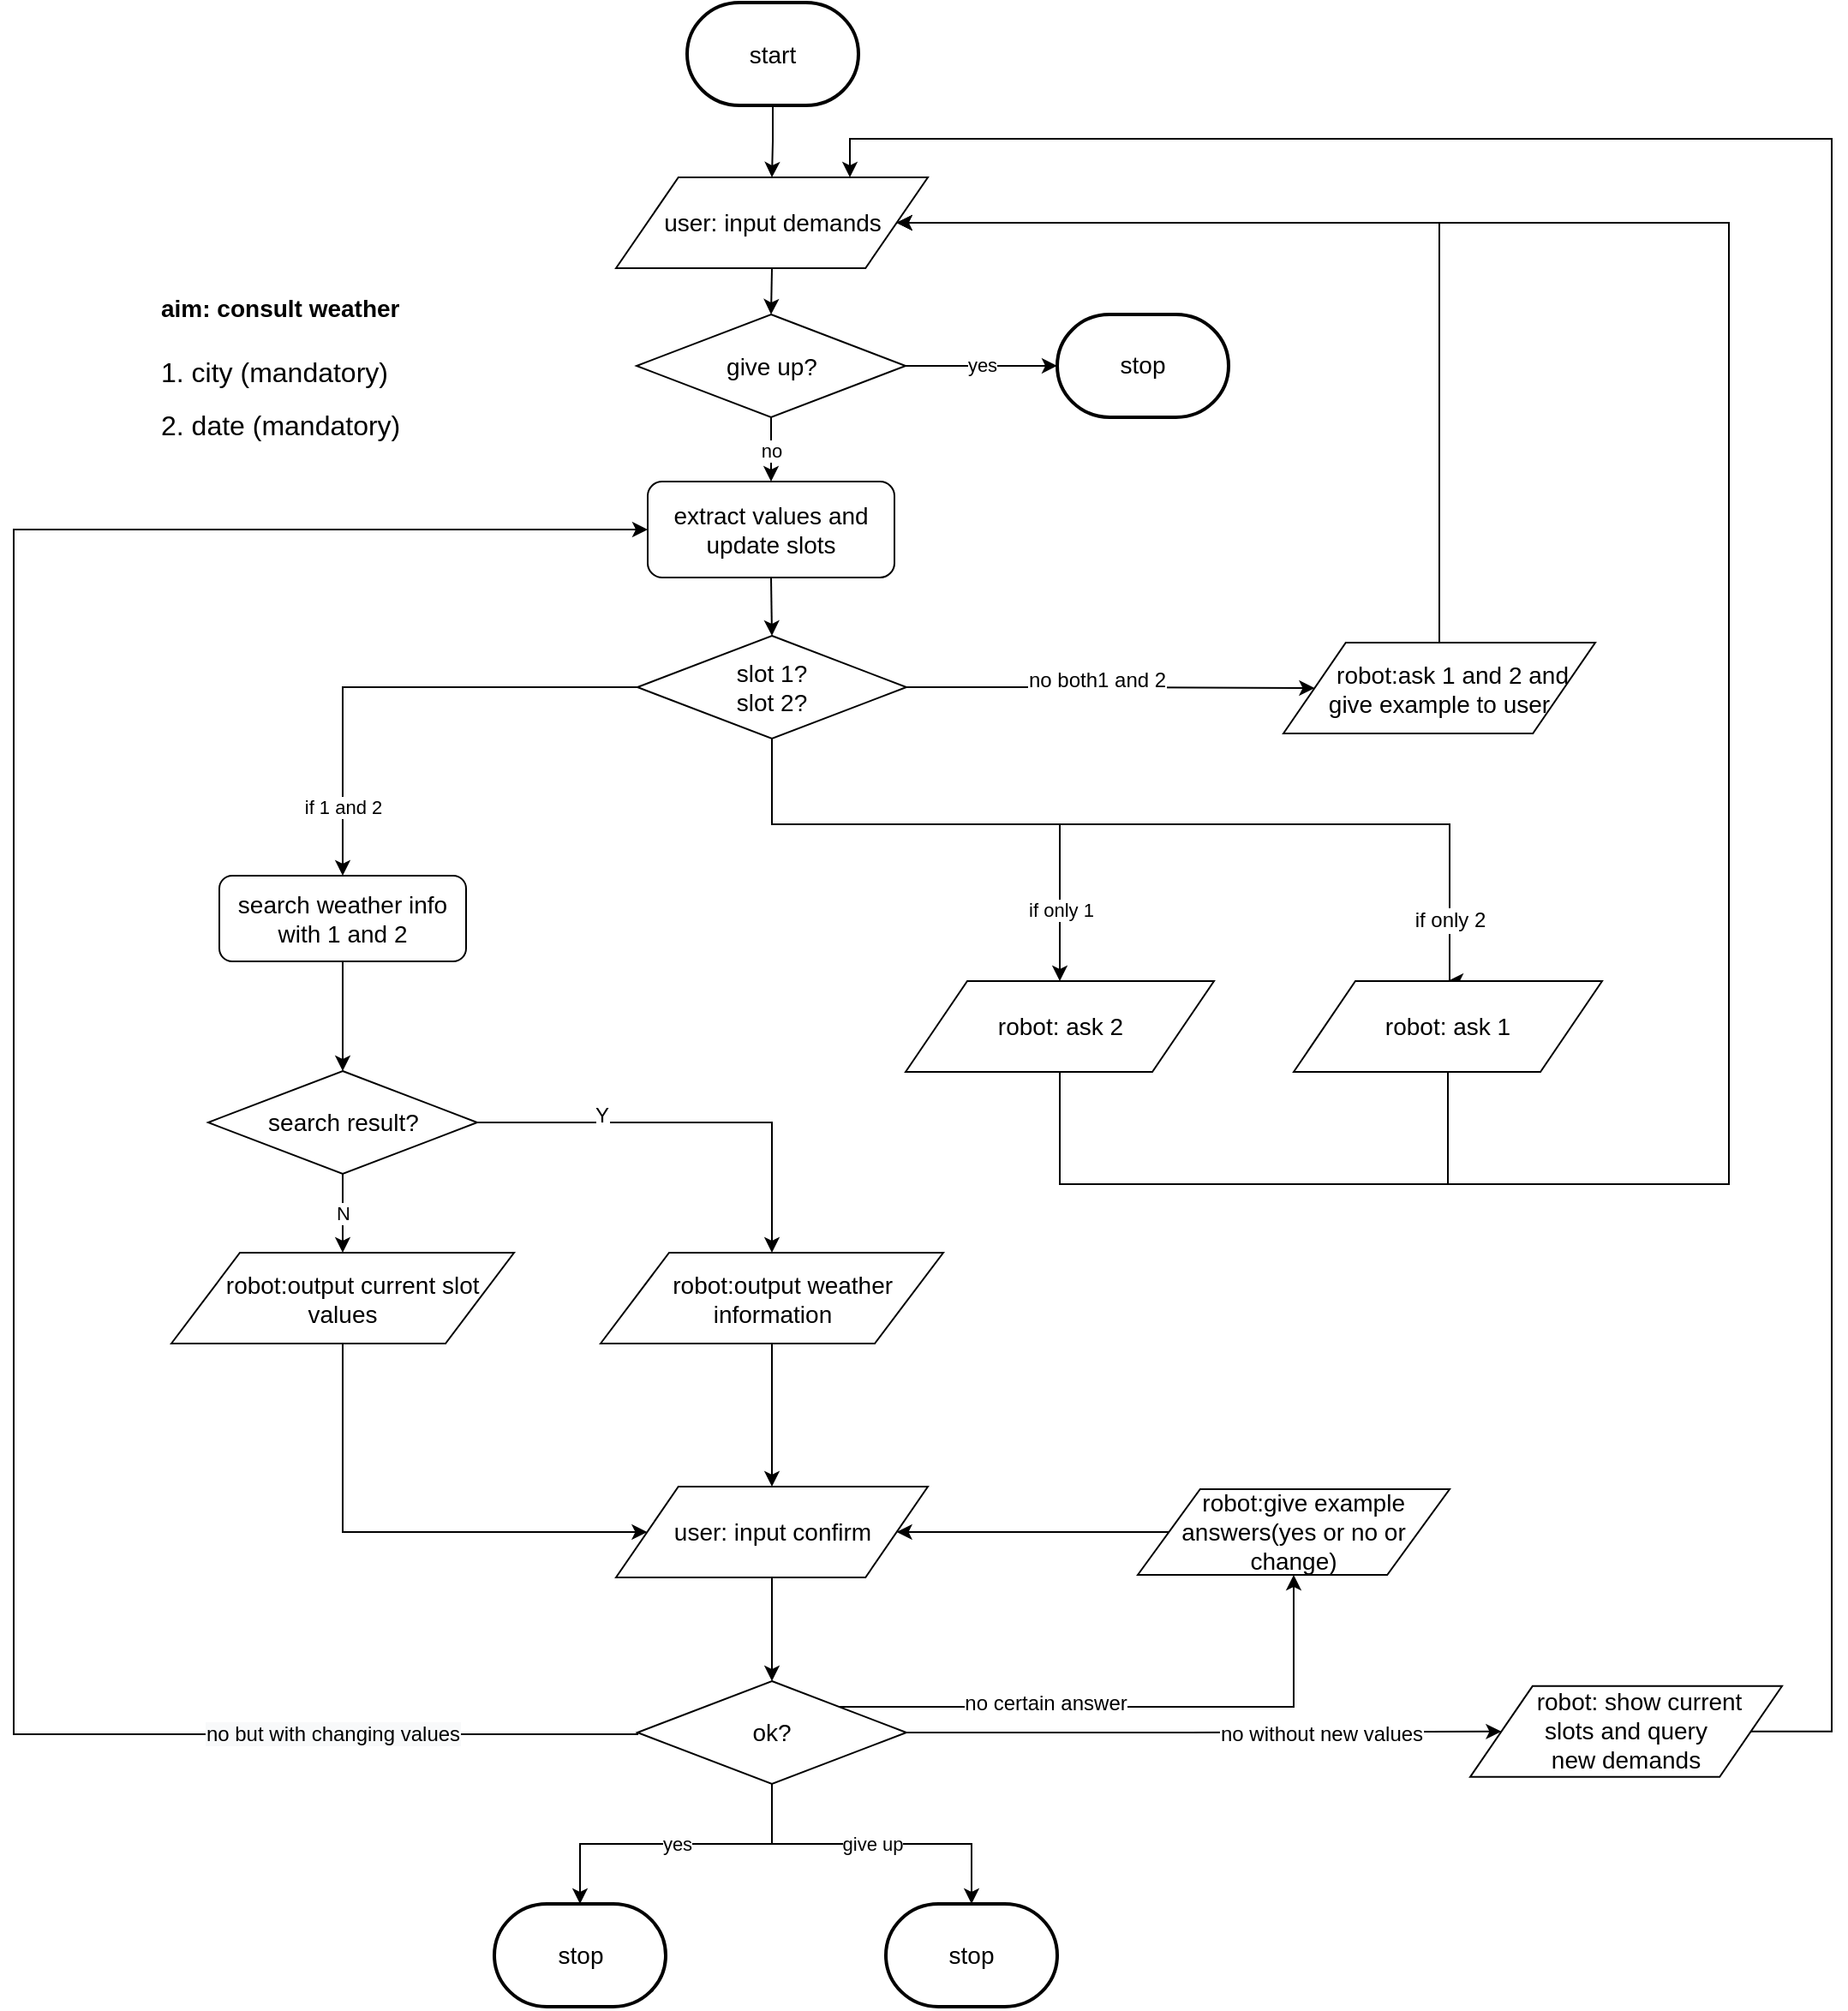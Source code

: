 <mxfile version="12.2.3" type="github" pages="1">
  <diagram id="l5Uh_Jkxbw_3MJGxyL1G" name="Page-1">
    <mxGraphModel dx="768" dy="1630" grid="1" gridSize="10" guides="1" tooltips="1" connect="1" arrows="1" fold="1" page="1" pageScale="1" pageWidth="827" pageHeight="1169" math="0" shadow="0">
      <root>
        <mxCell id="0"/>
        <mxCell id="1" parent="0"/>
        <mxCell id="T2Pn94c-PPf0k7RdbfTk-105" value="&lt;h1&gt;&lt;font style=&quot;font-size: 14px&quot;&gt;aim: consult weather&lt;/font&gt;&lt;/h1&gt;&lt;p&gt;&lt;font size=&quot;3&quot;&gt;1. city (mandatory)&lt;br&gt;&lt;/font&gt;&lt;/p&gt;&lt;p&gt;&lt;font size=&quot;3&quot;&gt;2. date (mandatory)&lt;/font&gt;&lt;/p&gt;" style="text;html=1;strokeColor=none;fillColor=none;spacing=5;spacingTop=-20;whiteSpace=wrap;overflow=hidden;rounded=0;" parent="1" vertex="1">
          <mxGeometry x="229.5" y="115.5" width="250" height="131" as="geometry"/>
        </mxCell>
        <mxCell id="T2Pn94c-PPf0k7RdbfTk-106" style="edgeStyle=orthogonalEdgeStyle;rounded=0;orthogonalLoop=1;jettySize=auto;html=1;exitX=1;exitY=0.5;exitDx=0;exitDy=0;entryX=0;entryY=0.5;entryDx=0;entryDy=0;" parent="1" source="T2Pn94c-PPf0k7RdbfTk-111" target="T2Pn94c-PPf0k7RdbfTk-119" edge="1">
          <mxGeometry relative="1" as="geometry">
            <mxPoint x="972" y="481.5" as="targetPoint"/>
          </mxGeometry>
        </mxCell>
        <mxCell id="T2Pn94c-PPf0k7RdbfTk-107" value="no both1 and 2" style="text;html=1;resizable=0;points=[];align=center;verticalAlign=middle;labelBackgroundColor=#ffffff;" parent="T2Pn94c-PPf0k7RdbfTk-106" vertex="1" connectable="0">
          <mxGeometry x="-0.07" y="5" relative="1" as="geometry">
            <mxPoint as="offset"/>
          </mxGeometry>
        </mxCell>
        <mxCell id="T2Pn94c-PPf0k7RdbfTk-159" style="edgeStyle=orthogonalEdgeStyle;rounded=0;orthogonalLoop=1;jettySize=auto;html=1;exitX=0.5;exitY=1;exitDx=0;exitDy=0;entryX=0.5;entryY=0;entryDx=0;entryDy=0;" parent="1" source="T2Pn94c-PPf0k7RdbfTk-111" target="T2Pn94c-PPf0k7RdbfTk-163" edge="1">
          <mxGeometry relative="1" as="geometry">
            <mxPoint x="382" y="500" as="targetPoint"/>
            <Array as="points">
              <mxPoint x="591" y="440"/>
              <mxPoint x="987" y="440"/>
            </Array>
          </mxGeometry>
        </mxCell>
        <mxCell id="T2Pn94c-PPf0k7RdbfTk-161" value="if only 2" style="text;html=1;resizable=0;points=[];align=center;verticalAlign=middle;labelBackgroundColor=#ffffff;" parent="T2Pn94c-PPf0k7RdbfTk-159" vertex="1" connectable="0">
          <mxGeometry x="0.7" relative="1" as="geometry">
            <mxPoint y="44" as="offset"/>
          </mxGeometry>
        </mxCell>
        <mxCell id="T2Pn94c-PPf0k7RdbfTk-111" value="&lt;font style=&quot;font-size: 14px&quot;&gt;slot 1?&lt;br&gt;slot 2?&lt;br&gt;&lt;/font&gt;" style="rhombus;whiteSpace=wrap;html=1;" parent="1" vertex="1">
          <mxGeometry x="513" y="330" width="157" height="60" as="geometry"/>
        </mxCell>
        <mxCell id="T2Pn94c-PPf0k7RdbfTk-112" style="edgeStyle=orthogonalEdgeStyle;rounded=0;orthogonalLoop=1;jettySize=auto;html=1;exitX=1;exitY=0.5;exitDx=0;exitDy=0;entryX=0.75;entryY=0;entryDx=0;entryDy=0;" parent="1" source="T2Pn94c-PPf0k7RdbfTk-113" target="T2Pn94c-PPf0k7RdbfTk-117" edge="1">
          <mxGeometry relative="1" as="geometry">
            <Array as="points">
              <mxPoint x="1210" y="970"/>
              <mxPoint x="1210" y="40"/>
              <mxPoint x="637" y="40"/>
            </Array>
          </mxGeometry>
        </mxCell>
        <mxCell id="T2Pn94c-PPf0k7RdbfTk-113" value="&lt;font style=&quot;font-size: 14px&quot;&gt;&amp;nbsp; &amp;nbsp; robot: show current &lt;br&gt;slots and&amp;nbsp;&lt;/font&gt;&lt;span style=&quot;font-size: 14px&quot;&gt;query &lt;br&gt;new demands&lt;/span&gt;" style="shape=parallelogram;perimeter=parallelogramPerimeter;whiteSpace=wrap;html=1;" parent="1" vertex="1">
          <mxGeometry x="999" y="942.905" width="182" height="53" as="geometry"/>
        </mxCell>
        <mxCell id="T2Pn94c-PPf0k7RdbfTk-114" value="" style="edgeStyle=orthogonalEdgeStyle;rounded=0;orthogonalLoop=1;jettySize=auto;html=1;" parent="1" source="T2Pn94c-PPf0k7RdbfTk-115" target="T2Pn94c-PPf0k7RdbfTk-117" edge="1">
          <mxGeometry relative="1" as="geometry"/>
        </mxCell>
        <mxCell id="T2Pn94c-PPf0k7RdbfTk-115" value="&lt;span style=&quot;font-size: 14px&quot;&gt;start&lt;/span&gt;" style="strokeWidth=2;html=1;shape=mxgraph.flowchart.terminator;whiteSpace=wrap;" parent="1" vertex="1">
          <mxGeometry x="542" y="-39.481" width="100" height="60" as="geometry"/>
        </mxCell>
        <mxCell id="T2Pn94c-PPf0k7RdbfTk-116" style="edgeStyle=orthogonalEdgeStyle;rounded=0;orthogonalLoop=1;jettySize=auto;html=1;exitX=0.5;exitY=1;exitDx=0;exitDy=0;entryX=0.5;entryY=0;entryDx=0;entryDy=0;" parent="1" source="T2Pn94c-PPf0k7RdbfTk-117" target="T2Pn94c-PPf0k7RdbfTk-157" edge="1">
          <mxGeometry relative="1" as="geometry"/>
        </mxCell>
        <mxCell id="T2Pn94c-PPf0k7RdbfTk-117" value="&lt;span style=&quot;font-size: 14px&quot;&gt;user: input demands&lt;/span&gt;" style="shape=parallelogram;perimeter=parallelogramPerimeter;whiteSpace=wrap;html=1;" parent="1" vertex="1">
          <mxGeometry x="500.5" y="62.5" width="182" height="53" as="geometry"/>
        </mxCell>
        <mxCell id="T2Pn94c-PPf0k7RdbfTk-118" style="edgeStyle=orthogonalEdgeStyle;rounded=0;orthogonalLoop=1;jettySize=auto;html=1;exitX=0.5;exitY=0;exitDx=0;exitDy=0;entryX=1;entryY=0.5;entryDx=0;entryDy=0;" parent="1" source="T2Pn94c-PPf0k7RdbfTk-119" target="T2Pn94c-PPf0k7RdbfTk-117" edge="1">
          <mxGeometry relative="1" as="geometry">
            <Array as="points">
              <mxPoint x="981" y="89"/>
            </Array>
          </mxGeometry>
        </mxCell>
        <mxCell id="T2Pn94c-PPf0k7RdbfTk-119" value="&lt;span style=&quot;font-size: 14px&quot;&gt;&amp;nbsp; &amp;nbsp; robot:ask 1 and 2 and &lt;br&gt;give example to user&lt;/span&gt;" style="shape=parallelogram;perimeter=parallelogramPerimeter;whiteSpace=wrap;html=1;" parent="1" vertex="1">
          <mxGeometry x="890" y="334" width="182" height="53" as="geometry"/>
        </mxCell>
        <mxCell id="T2Pn94c-PPf0k7RdbfTk-122" value="" style="edgeStyle=orthogonalEdgeStyle;rounded=0;orthogonalLoop=1;jettySize=auto;html=1;" parent="1" source="T2Pn94c-PPf0k7RdbfTk-123" target="T2Pn94c-PPf0k7RdbfTk-125" edge="1">
          <mxGeometry relative="1" as="geometry"/>
        </mxCell>
        <mxCell id="T2Pn94c-PPf0k7RdbfTk-123" value="&lt;span style=&quot;font-size: 14px ; white-space: normal&quot;&gt;&amp;nbsp; &amp;nbsp;robot:output weather information&lt;/span&gt;" style="shape=parallelogram;perimeter=parallelogramPerimeter;whiteSpace=wrap;html=1;" parent="1" vertex="1">
          <mxGeometry x="491.5" y="690" width="200" height="53" as="geometry"/>
        </mxCell>
        <mxCell id="T2Pn94c-PPf0k7RdbfTk-124" value="" style="edgeStyle=orthogonalEdgeStyle;rounded=0;orthogonalLoop=1;jettySize=auto;html=1;" parent="1" source="T2Pn94c-PPf0k7RdbfTk-125" target="T2Pn94c-PPf0k7RdbfTk-134" edge="1">
          <mxGeometry relative="1" as="geometry"/>
        </mxCell>
        <mxCell id="T2Pn94c-PPf0k7RdbfTk-125" value="&lt;span style=&quot;font-size: 14px&quot;&gt;user: input confirm&lt;/span&gt;" style="shape=parallelogram;perimeter=parallelogramPerimeter;whiteSpace=wrap;html=1;" parent="1" vertex="1">
          <mxGeometry x="500.5" y="826.5" width="182" height="53" as="geometry"/>
        </mxCell>
        <mxCell id="T2Pn94c-PPf0k7RdbfTk-126" style="edgeStyle=orthogonalEdgeStyle;rounded=0;orthogonalLoop=1;jettySize=auto;html=1;exitX=1;exitY=0;exitDx=0;exitDy=0;" parent="1" source="T2Pn94c-PPf0k7RdbfTk-134" target="T2Pn94c-PPf0k7RdbfTk-152" edge="1">
          <mxGeometry relative="1" as="geometry">
            <mxPoint x="650" y="940" as="sourcePoint"/>
          </mxGeometry>
        </mxCell>
        <mxCell id="T2Pn94c-PPf0k7RdbfTk-127" value="no certain answer" style="text;html=1;resizable=0;points=[];align=center;verticalAlign=middle;labelBackgroundColor=#ffffff;" parent="T2Pn94c-PPf0k7RdbfTk-126" vertex="1" connectable="0">
          <mxGeometry x="-0.3" relative="1" as="geometry">
            <mxPoint y="-2" as="offset"/>
          </mxGeometry>
        </mxCell>
        <mxCell id="T2Pn94c-PPf0k7RdbfTk-128" value="yes" style="edgeStyle=orthogonalEdgeStyle;rounded=0;orthogonalLoop=1;jettySize=auto;html=1;exitX=0.5;exitY=1;exitDx=0;exitDy=0;entryX=0.5;entryY=0;entryDx=0;entryDy=0;entryPerimeter=0;" parent="1" source="T2Pn94c-PPf0k7RdbfTk-134" target="T2Pn94c-PPf0k7RdbfTk-142" edge="1">
          <mxGeometry relative="1" as="geometry"/>
        </mxCell>
        <mxCell id="T2Pn94c-PPf0k7RdbfTk-129" style="edgeStyle=orthogonalEdgeStyle;rounded=0;orthogonalLoop=1;jettySize=auto;html=1;exitX=1;exitY=0.5;exitDx=0;exitDy=0;entryX=0;entryY=0.5;entryDx=0;entryDy=0;" parent="1" source="T2Pn94c-PPf0k7RdbfTk-134" target="T2Pn94c-PPf0k7RdbfTk-113" edge="1">
          <mxGeometry relative="1" as="geometry"/>
        </mxCell>
        <mxCell id="T2Pn94c-PPf0k7RdbfTk-130" value="no without new values" style="text;html=1;resizable=0;points=[];align=center;verticalAlign=middle;labelBackgroundColor=#ffffff;" parent="T2Pn94c-PPf0k7RdbfTk-129" vertex="1" connectable="0">
          <mxGeometry x="0.391" y="-1" relative="1" as="geometry">
            <mxPoint as="offset"/>
          </mxGeometry>
        </mxCell>
        <mxCell id="T2Pn94c-PPf0k7RdbfTk-131" style="edgeStyle=orthogonalEdgeStyle;rounded=0;orthogonalLoop=1;jettySize=auto;html=1;exitX=0;exitY=0.5;exitDx=0;exitDy=0;entryX=0;entryY=0.5;entryDx=0;entryDy=0;" parent="1" source="T2Pn94c-PPf0k7RdbfTk-134" target="T2Pn94c-PPf0k7RdbfTk-153" edge="1">
          <mxGeometry relative="1" as="geometry">
            <mxPoint x="234" y="969.571" as="targetPoint"/>
            <Array as="points">
              <mxPoint x="149" y="971"/>
              <mxPoint x="149" y="268"/>
            </Array>
          </mxGeometry>
        </mxCell>
        <mxCell id="T2Pn94c-PPf0k7RdbfTk-132" value="&lt;span style=&quot;text-align: left ; background-color: rgb(248 , 249 , 250)&quot;&gt;no but with changing values&lt;/span&gt;" style="text;html=1;resizable=0;points=[];align=center;verticalAlign=middle;labelBackgroundColor=#ffffff;" parent="T2Pn94c-PPf0k7RdbfTk-131" vertex="1" connectable="0">
          <mxGeometry x="-0.079" relative="1" as="geometry">
            <mxPoint x="186" y="297" as="offset"/>
          </mxGeometry>
        </mxCell>
        <mxCell id="T2Pn94c-PPf0k7RdbfTk-133" value="give up" style="edgeStyle=orthogonalEdgeStyle;rounded=0;orthogonalLoop=1;jettySize=auto;html=1;exitX=0.5;exitY=1;exitDx=0;exitDy=0;entryX=0.5;entryY=0;entryDx=0;entryDy=0;entryPerimeter=0;" parent="1" source="T2Pn94c-PPf0k7RdbfTk-134" target="T2Pn94c-PPf0k7RdbfTk-154" edge="1">
          <mxGeometry relative="1" as="geometry"/>
        </mxCell>
        <mxCell id="T2Pn94c-PPf0k7RdbfTk-134" value="&lt;font style=&quot;font-size: 14px&quot;&gt;ok?&lt;br&gt;&lt;/font&gt;" style="rhombus;whiteSpace=wrap;html=1;" parent="1" vertex="1">
          <mxGeometry x="513" y="940" width="157" height="60" as="geometry"/>
        </mxCell>
        <mxCell id="T2Pn94c-PPf0k7RdbfTk-135" value="if only 1" style="edgeStyle=orthogonalEdgeStyle;rounded=0;orthogonalLoop=1;jettySize=auto;html=1;exitX=0.5;exitY=1;exitDx=0;exitDy=0;entryX=0.5;entryY=0;entryDx=0;entryDy=0;" parent="1" source="T2Pn94c-PPf0k7RdbfTk-111" target="T2Pn94c-PPf0k7RdbfTk-162" edge="1">
          <mxGeometry x="0.733" relative="1" as="geometry">
            <mxPoint x="513" y="679.571" as="sourcePoint"/>
            <Array as="points">
              <mxPoint x="591" y="440"/>
              <mxPoint x="760" y="440"/>
            </Array>
            <mxPoint as="offset"/>
            <mxPoint x="122" y="500" as="targetPoint"/>
          </mxGeometry>
        </mxCell>
        <mxCell id="T2Pn94c-PPf0k7RdbfTk-137" value="if 1 and 2" style="edgeStyle=orthogonalEdgeStyle;rounded=0;orthogonalLoop=1;jettySize=auto;html=1;exitX=0;exitY=0.5;exitDx=0;exitDy=0;entryX=0.5;entryY=0;entryDx=0;entryDy=0;" parent="1" source="T2Pn94c-PPf0k7RdbfTk-111" target="T2Pn94c-PPf0k7RdbfTk-141" edge="1">
          <mxGeometry x="0.718" relative="1" as="geometry">
            <mxPoint as="offset"/>
            <mxPoint x="670.143" y="679.571" as="sourcePoint"/>
            <Array as="points">
              <mxPoint x="341" y="360"/>
            </Array>
          </mxGeometry>
        </mxCell>
        <mxCell id="T2Pn94c-PPf0k7RdbfTk-167" style="edgeStyle=orthogonalEdgeStyle;rounded=0;orthogonalLoop=1;jettySize=auto;html=1;exitX=0.5;exitY=1;exitDx=0;exitDy=0;entryX=0.5;entryY=0;entryDx=0;entryDy=0;" parent="1" source="T2Pn94c-PPf0k7RdbfTk-141" target="T2Pn94c-PPf0k7RdbfTk-166" edge="1">
          <mxGeometry relative="1" as="geometry"/>
        </mxCell>
        <mxCell id="T2Pn94c-PPf0k7RdbfTk-141" value="&lt;span style=&quot;font-size: 14px&quot;&gt;search weather info with 1 and 2&lt;/span&gt;" style="rounded=1;whiteSpace=wrap;html=1;" parent="1" vertex="1">
          <mxGeometry x="269" y="470" width="144" height="50" as="geometry"/>
        </mxCell>
        <mxCell id="T2Pn94c-PPf0k7RdbfTk-142" value="&lt;font style=&quot;font-size: 14px&quot;&gt;stop&lt;/font&gt;" style="strokeWidth=2;html=1;shape=mxgraph.flowchart.terminator;whiteSpace=wrap;" parent="1" vertex="1">
          <mxGeometry x="429.5" y="1070" width="100" height="60" as="geometry"/>
        </mxCell>
        <mxCell id="T2Pn94c-PPf0k7RdbfTk-143" style="edgeStyle=orthogonalEdgeStyle;rounded=0;orthogonalLoop=1;jettySize=auto;html=1;exitX=0.5;exitY=1;exitDx=0;exitDy=0;entryX=0.5;entryY=0;entryDx=0;entryDy=0;" parent="1" source="T2Pn94c-PPf0k7RdbfTk-153" target="T2Pn94c-PPf0k7RdbfTk-111" edge="1">
          <mxGeometry relative="1" as="geometry">
            <mxPoint x="591.571" y="296.714" as="sourcePoint"/>
          </mxGeometry>
        </mxCell>
        <mxCell id="T2Pn94c-PPf0k7RdbfTk-151" value="" style="edgeStyle=orthogonalEdgeStyle;rounded=0;orthogonalLoop=1;jettySize=auto;html=1;entryX=1;entryY=0.5;entryDx=0;entryDy=0;" parent="1" source="T2Pn94c-PPf0k7RdbfTk-152" target="T2Pn94c-PPf0k7RdbfTk-125" edge="1">
          <mxGeometry relative="1" as="geometry">
            <mxPoint x="706.8" y="853.5" as="targetPoint"/>
          </mxGeometry>
        </mxCell>
        <mxCell id="T2Pn94c-PPf0k7RdbfTk-152" value="&lt;span style=&quot;font-size: 14px&quot;&gt;&amp;nbsp; &amp;nbsp;robot:give example answers(yes or no or change)&lt;/span&gt;" style="shape=parallelogram;perimeter=parallelogramPerimeter;whiteSpace=wrap;html=1;" parent="1" vertex="1">
          <mxGeometry x="805" y="828" width="182" height="50" as="geometry"/>
        </mxCell>
        <mxCell id="T2Pn94c-PPf0k7RdbfTk-153" value="&lt;font style=&quot;font-size: 14px&quot;&gt;extract values and update slots&lt;/font&gt;" style="rounded=1;whiteSpace=wrap;html=1;" parent="1" vertex="1">
          <mxGeometry x="519" y="240" width="144" height="56" as="geometry"/>
        </mxCell>
        <mxCell id="T2Pn94c-PPf0k7RdbfTk-154" value="&lt;font style=&quot;font-size: 14px&quot;&gt;stop&lt;/font&gt;" style="strokeWidth=2;html=1;shape=mxgraph.flowchart.terminator;whiteSpace=wrap;" parent="1" vertex="1">
          <mxGeometry x="658" y="1070" width="100" height="60" as="geometry"/>
        </mxCell>
        <mxCell id="T2Pn94c-PPf0k7RdbfTk-155" value="no" style="edgeStyle=orthogonalEdgeStyle;rounded=0;orthogonalLoop=1;jettySize=auto;html=1;exitX=0.5;exitY=1;exitDx=0;exitDy=0;entryX=0.5;entryY=0;entryDx=0;entryDy=0;" parent="1" source="T2Pn94c-PPf0k7RdbfTk-157" target="T2Pn94c-PPf0k7RdbfTk-153" edge="1">
          <mxGeometry relative="1" as="geometry"/>
        </mxCell>
        <mxCell id="T2Pn94c-PPf0k7RdbfTk-156" value="yes" style="edgeStyle=orthogonalEdgeStyle;rounded=0;orthogonalLoop=1;jettySize=auto;html=1;exitX=1;exitY=0.5;exitDx=0;exitDy=0;entryX=0;entryY=0.5;entryDx=0;entryDy=0;entryPerimeter=0;" parent="1" source="T2Pn94c-PPf0k7RdbfTk-157" target="T2Pn94c-PPf0k7RdbfTk-158" edge="1">
          <mxGeometry relative="1" as="geometry"/>
        </mxCell>
        <mxCell id="T2Pn94c-PPf0k7RdbfTk-157" value="&lt;font style=&quot;font-size: 14px&quot;&gt;give up?&lt;br&gt;&lt;/font&gt;" style="rhombus;whiteSpace=wrap;html=1;" parent="1" vertex="1">
          <mxGeometry x="512.5" y="142.5" width="157" height="60" as="geometry"/>
        </mxCell>
        <mxCell id="T2Pn94c-PPf0k7RdbfTk-158" value="&lt;font style=&quot;font-size: 14px&quot;&gt;stop&lt;/font&gt;" style="strokeWidth=2;html=1;shape=mxgraph.flowchart.terminator;whiteSpace=wrap;" parent="1" vertex="1">
          <mxGeometry x="758" y="142.46" width="100" height="60" as="geometry"/>
        </mxCell>
        <mxCell id="T2Pn94c-PPf0k7RdbfTk-165" style="edgeStyle=orthogonalEdgeStyle;rounded=0;orthogonalLoop=1;jettySize=auto;html=1;exitX=0.5;exitY=1;exitDx=0;exitDy=0;entryX=1;entryY=0.5;entryDx=0;entryDy=0;" parent="1" source="T2Pn94c-PPf0k7RdbfTk-162" target="T2Pn94c-PPf0k7RdbfTk-117" edge="1">
          <mxGeometry relative="1" as="geometry">
            <Array as="points">
              <mxPoint x="760" y="650"/>
              <mxPoint x="1150" y="650"/>
              <mxPoint x="1150" y="89"/>
            </Array>
          </mxGeometry>
        </mxCell>
        <mxCell id="T2Pn94c-PPf0k7RdbfTk-162" value="&lt;span style=&quot;font-size: 14px ; white-space: normal&quot;&gt;robot: ask 2&lt;/span&gt;" style="shape=parallelogram;perimeter=parallelogramPerimeter;whiteSpace=wrap;html=1;" parent="1" vertex="1">
          <mxGeometry x="669.5" y="531.5" width="180" height="53" as="geometry"/>
        </mxCell>
        <mxCell id="T2Pn94c-PPf0k7RdbfTk-164" style="edgeStyle=orthogonalEdgeStyle;rounded=0;orthogonalLoop=1;jettySize=auto;html=1;exitX=0.5;exitY=1;exitDx=0;exitDy=0;entryX=1;entryY=0.5;entryDx=0;entryDy=0;" parent="1" source="T2Pn94c-PPf0k7RdbfTk-163" target="T2Pn94c-PPf0k7RdbfTk-117" edge="1">
          <mxGeometry relative="1" as="geometry">
            <mxPoint x="664" y="90" as="targetPoint"/>
            <Array as="points">
              <mxPoint x="986" y="650"/>
              <mxPoint x="1150" y="650"/>
              <mxPoint x="1150" y="89"/>
            </Array>
          </mxGeometry>
        </mxCell>
        <mxCell id="T2Pn94c-PPf0k7RdbfTk-163" value="&lt;span style=&quot;font-size: 14px ; white-space: normal&quot;&gt;robot: ask 1&lt;/span&gt;" style="shape=parallelogram;perimeter=parallelogramPerimeter;whiteSpace=wrap;html=1;" parent="1" vertex="1">
          <mxGeometry x="896" y="531.5" width="180" height="53" as="geometry"/>
        </mxCell>
        <mxCell id="T2Pn94c-PPf0k7RdbfTk-168" style="edgeStyle=orthogonalEdgeStyle;rounded=0;orthogonalLoop=1;jettySize=auto;html=1;exitX=1;exitY=0.5;exitDx=0;exitDy=0;entryX=0.5;entryY=0;entryDx=0;entryDy=0;" parent="1" source="T2Pn94c-PPf0k7RdbfTk-166" target="T2Pn94c-PPf0k7RdbfTk-123" edge="1">
          <mxGeometry relative="1" as="geometry"/>
        </mxCell>
        <mxCell id="T2Pn94c-PPf0k7RdbfTk-169" value="Y" style="text;html=1;resizable=0;points=[];align=center;verticalAlign=middle;labelBackgroundColor=#ffffff;" parent="T2Pn94c-PPf0k7RdbfTk-168" vertex="1" connectable="0">
          <mxGeometry x="-0.421" y="4" relative="1" as="geometry">
            <mxPoint as="offset"/>
          </mxGeometry>
        </mxCell>
        <mxCell id="T2Pn94c-PPf0k7RdbfTk-171" value="N" style="edgeStyle=orthogonalEdgeStyle;rounded=0;orthogonalLoop=1;jettySize=auto;html=1;exitX=0.5;exitY=1;exitDx=0;exitDy=0;" parent="1" source="T2Pn94c-PPf0k7RdbfTk-166" target="T2Pn94c-PPf0k7RdbfTk-170" edge="1">
          <mxGeometry relative="1" as="geometry"/>
        </mxCell>
        <mxCell id="T2Pn94c-PPf0k7RdbfTk-166" value="&lt;font style=&quot;font-size: 14px&quot;&gt;search result?&lt;br&gt;&lt;/font&gt;" style="rhombus;whiteSpace=wrap;html=1;" parent="1" vertex="1">
          <mxGeometry x="262.5" y="584" width="157" height="60" as="geometry"/>
        </mxCell>
        <mxCell id="T2Pn94c-PPf0k7RdbfTk-172" style="edgeStyle=orthogonalEdgeStyle;rounded=0;orthogonalLoop=1;jettySize=auto;html=1;exitX=0.5;exitY=1;exitDx=0;exitDy=0;entryX=0;entryY=0.5;entryDx=0;entryDy=0;" parent="1" source="T2Pn94c-PPf0k7RdbfTk-170" target="T2Pn94c-PPf0k7RdbfTk-125" edge="1">
          <mxGeometry relative="1" as="geometry">
            <Array as="points">
              <mxPoint x="341" y="853"/>
            </Array>
          </mxGeometry>
        </mxCell>
        <mxCell id="T2Pn94c-PPf0k7RdbfTk-170" value="&lt;span style=&quot;font-size: 14px ; white-space: normal&quot;&gt;&amp;nbsp; &amp;nbsp;robot:output current slot values&lt;/span&gt;" style="shape=parallelogram;perimeter=parallelogramPerimeter;whiteSpace=wrap;html=1;" parent="1" vertex="1">
          <mxGeometry x="241" y="690" width="200" height="53" as="geometry"/>
        </mxCell>
      </root>
    </mxGraphModel>
  </diagram>
</mxfile>
